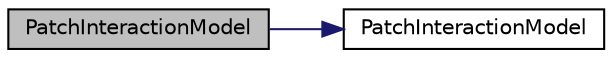digraph "PatchInteractionModel"
{
  bgcolor="transparent";
  edge [fontname="Helvetica",fontsize="10",labelfontname="Helvetica",labelfontsize="10"];
  node [fontname="Helvetica",fontsize="10",shape=record];
  rankdir="LR";
  Node1 [label="PatchInteractionModel",height=0.2,width=0.4,color="black", fillcolor="grey75", style="filled", fontcolor="black"];
  Node1 -> Node2 [color="midnightblue",fontsize="10",style="solid",fontname="Helvetica"];
  Node2 [label="PatchInteractionModel",height=0.2,width=0.4,color="black",URL="$a01840.html#a1d98c4a86e29bca018388689182519ab",tooltip="Construct null from owner. "];
}
